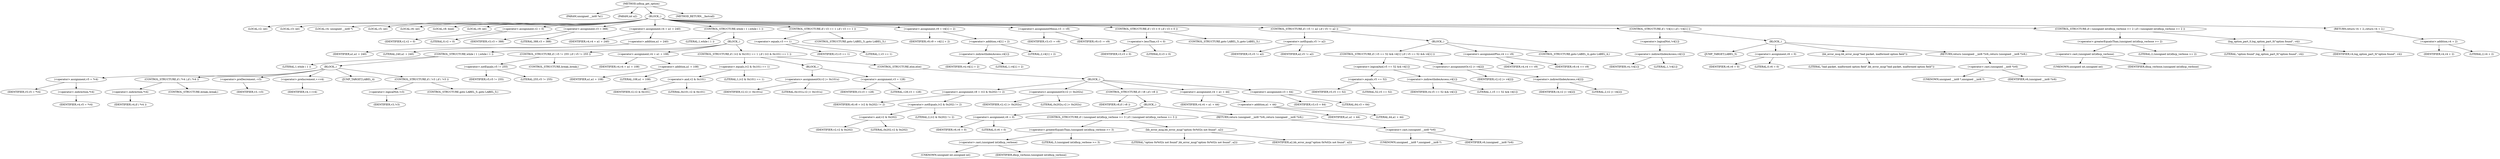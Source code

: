 digraph udhcp_get_option {  
"1000108" [label = "(METHOD,udhcp_get_option)" ]
"1000109" [label = "(PARAM,unsigned __int8 *a1)" ]
"1000110" [label = "(PARAM,int a2)" ]
"1000111" [label = "(BLOCK,,)" ]
"1000112" [label = "(LOCAL,v2: int)" ]
"1000113" [label = "(LOCAL,v3: int)" ]
"1000114" [label = "(LOCAL,v4: unsigned __int8 *)" ]
"1000115" [label = "(LOCAL,v5: int)" ]
"1000116" [label = "(LOCAL,v6: int)" ]
"1000117" [label = "(LOCAL,v8: bool)" ]
"1000118" [label = "(LOCAL,v9: int)" ]
"1000119" [label = "(<operator>.assignment,v2 = 0)" ]
"1000120" [label = "(IDENTIFIER,v2,v2 = 0)" ]
"1000121" [label = "(LITERAL,0,v2 = 0)" ]
"1000122" [label = "(<operator>.assignment,v3 = 388)" ]
"1000123" [label = "(IDENTIFIER,v3,v3 = 388)" ]
"1000124" [label = "(LITERAL,388,v3 = 388)" ]
"1000125" [label = "(<operator>.assignment,v4 = a1 + 240)" ]
"1000126" [label = "(IDENTIFIER,v4,v4 = a1 + 240)" ]
"1000127" [label = "(<operator>.addition,a1 + 240)" ]
"1000128" [label = "(IDENTIFIER,a1,a1 + 240)" ]
"1000129" [label = "(LITERAL,240,a1 + 240)" ]
"1000130" [label = "(CONTROL_STRUCTURE,while ( 1 ),while ( 1 ))" ]
"1000131" [label = "(LITERAL,1,while ( 1 ))" ]
"1000132" [label = "(BLOCK,,)" ]
"1000133" [label = "(CONTROL_STRUCTURE,while ( 1 ),while ( 1 ))" ]
"1000134" [label = "(LITERAL,1,while ( 1 ))" ]
"1000135" [label = "(BLOCK,,)" ]
"1000136" [label = "(<operator>.assignment,v5 = *v4)" ]
"1000137" [label = "(IDENTIFIER,v5,v5 = *v4)" ]
"1000138" [label = "(<operator>.indirection,*v4)" ]
"1000139" [label = "(IDENTIFIER,v4,v5 = *v4)" ]
"1000140" [label = "(CONTROL_STRUCTURE,if ( *v4 ),if ( *v4 ))" ]
"1000141" [label = "(<operator>.indirection,*v4)" ]
"1000142" [label = "(IDENTIFIER,v4,if ( *v4 ))" ]
"1000143" [label = "(CONTROL_STRUCTURE,break;,break;)" ]
"1000144" [label = "(<operator>.preDecrement,--v3)" ]
"1000145" [label = "(IDENTIFIER,v3,--v3)" ]
"1000146" [label = "(<operator>.preIncrement,++v4)" ]
"1000147" [label = "(IDENTIFIER,v4,++v4)" ]
"1000148" [label = "(JUMP_TARGET,LABEL_4)" ]
"1000149" [label = "(CONTROL_STRUCTURE,if ( !v3 ),if ( !v3 ))" ]
"1000150" [label = "(<operator>.logicalNot,!v3)" ]
"1000151" [label = "(IDENTIFIER,v3,!v3)" ]
"1000152" [label = "(CONTROL_STRUCTURE,goto LABEL_5;,goto LABEL_5;)" ]
"1000153" [label = "(CONTROL_STRUCTURE,if ( v5 != 255 ),if ( v5 != 255 ))" ]
"1000154" [label = "(<operator>.notEquals,v5 != 255)" ]
"1000155" [label = "(IDENTIFIER,v5,v5 != 255)" ]
"1000156" [label = "(LITERAL,255,v5 != 255)" ]
"1000157" [label = "(CONTROL_STRUCTURE,break;,break;)" ]
"1000158" [label = "(<operator>.assignment,v4 = a1 + 108)" ]
"1000159" [label = "(IDENTIFIER,v4,v4 = a1 + 108)" ]
"1000160" [label = "(<operator>.addition,a1 + 108)" ]
"1000161" [label = "(IDENTIFIER,a1,a1 + 108)" ]
"1000162" [label = "(LITERAL,108,a1 + 108)" ]
"1000163" [label = "(CONTROL_STRUCTURE,if ( (v2 & 0x101) == 1 ),if ( (v2 & 0x101) == 1 ))" ]
"1000164" [label = "(<operator>.equals,(v2 & 0x101) == 1)" ]
"1000165" [label = "(<operator>.and,v2 & 0x101)" ]
"1000166" [label = "(IDENTIFIER,v2,v2 & 0x101)" ]
"1000167" [label = "(LITERAL,0x101,v2 & 0x101)" ]
"1000168" [label = "(LITERAL,1,(v2 & 0x101) == 1)" ]
"1000169" [label = "(BLOCK,,)" ]
"1000170" [label = "(<operators>.assignmentOr,v2 |= 0x101u)" ]
"1000171" [label = "(IDENTIFIER,v2,v2 |= 0x101u)" ]
"1000172" [label = "(LITERAL,0x101u,v2 |= 0x101u)" ]
"1000173" [label = "(<operator>.assignment,v3 = 128)" ]
"1000174" [label = "(IDENTIFIER,v3,v3 = 128)" ]
"1000175" [label = "(LITERAL,128,v3 = 128)" ]
"1000176" [label = "(CONTROL_STRUCTURE,else,else)" ]
"1000177" [label = "(BLOCK,,)" ]
"1000178" [label = "(<operator>.assignment,v8 = (v2 & 0x202) != 2)" ]
"1000179" [label = "(IDENTIFIER,v8,v8 = (v2 & 0x202) != 2)" ]
"1000180" [label = "(<operator>.notEquals,(v2 & 0x202) != 2)" ]
"1000181" [label = "(<operator>.and,v2 & 0x202)" ]
"1000182" [label = "(IDENTIFIER,v2,v2 & 0x202)" ]
"1000183" [label = "(LITERAL,0x202,v2 & 0x202)" ]
"1000184" [label = "(LITERAL,2,(v2 & 0x202) != 2)" ]
"1000185" [label = "(<operators>.assignmentOr,v2 |= 0x202u)" ]
"1000186" [label = "(IDENTIFIER,v2,v2 |= 0x202u)" ]
"1000187" [label = "(LITERAL,0x202u,v2 |= 0x202u)" ]
"1000188" [label = "(CONTROL_STRUCTURE,if ( v8 ),if ( v8 ))" ]
"1000189" [label = "(IDENTIFIER,v8,if ( v8 ))" ]
"1000190" [label = "(BLOCK,,)" ]
"1000191" [label = "(<operator>.assignment,v6 = 0)" ]
"1000192" [label = "(IDENTIFIER,v6,v6 = 0)" ]
"1000193" [label = "(LITERAL,0,v6 = 0)" ]
"1000194" [label = "(CONTROL_STRUCTURE,if ( (unsigned int)dhcp_verbose >= 3 ),if ( (unsigned int)dhcp_verbose >= 3 ))" ]
"1000195" [label = "(<operator>.greaterEqualsThan,(unsigned int)dhcp_verbose >= 3)" ]
"1000196" [label = "(<operator>.cast,(unsigned int)dhcp_verbose)" ]
"1000197" [label = "(UNKNOWN,unsigned int,unsigned int)" ]
"1000198" [label = "(IDENTIFIER,dhcp_verbose,(unsigned int)dhcp_verbose)" ]
"1000199" [label = "(LITERAL,3,(unsigned int)dhcp_verbose >= 3)" ]
"1000200" [label = "(bb_error_msg,bb_error_msg(\"option 0x%02x not found\", a2))" ]
"1000201" [label = "(LITERAL,\"option 0x%02x not found\",bb_error_msg(\"option 0x%02x not found\", a2))" ]
"1000202" [label = "(IDENTIFIER,a2,bb_error_msg(\"option 0x%02x not found\", a2))" ]
"1000203" [label = "(RETURN,return (unsigned __int8 *)v6;,return (unsigned __int8 *)v6;)" ]
"1000204" [label = "(<operator>.cast,(unsigned __int8 *)v6)" ]
"1000205" [label = "(UNKNOWN,unsigned __int8 *,unsigned __int8 *)" ]
"1000206" [label = "(IDENTIFIER,v6,(unsigned __int8 *)v6)" ]
"1000207" [label = "(<operator>.assignment,v4 = a1 + 44)" ]
"1000208" [label = "(IDENTIFIER,v4,v4 = a1 + 44)" ]
"1000209" [label = "(<operator>.addition,a1 + 44)" ]
"1000210" [label = "(IDENTIFIER,a1,a1 + 44)" ]
"1000211" [label = "(LITERAL,44,a1 + 44)" ]
"1000212" [label = "(<operator>.assignment,v3 = 64)" ]
"1000213" [label = "(IDENTIFIER,v3,v3 = 64)" ]
"1000214" [label = "(LITERAL,64,v3 = 64)" ]
"1000215" [label = "(CONTROL_STRUCTURE,if ( v3 == 1 ),if ( v3 == 1 ))" ]
"1000216" [label = "(<operator>.equals,v3 == 1)" ]
"1000217" [label = "(IDENTIFIER,v3,v3 == 1)" ]
"1000218" [label = "(LITERAL,1,v3 == 1)" ]
"1000219" [label = "(CONTROL_STRUCTURE,goto LABEL_5;,goto LABEL_5;)" ]
"1000220" [label = "(<operator>.assignment,v9 = v4[1] + 2)" ]
"1000221" [label = "(IDENTIFIER,v9,v9 = v4[1] + 2)" ]
"1000222" [label = "(<operator>.addition,v4[1] + 2)" ]
"1000223" [label = "(<operator>.indirectIndexAccess,v4[1])" ]
"1000224" [label = "(IDENTIFIER,v4,v4[1] + 2)" ]
"1000225" [label = "(LITERAL,1,v4[1] + 2)" ]
"1000226" [label = "(LITERAL,2,v4[1] + 2)" ]
"1000227" [label = "(<operator>.assignmentMinus,v3 -= v9)" ]
"1000228" [label = "(IDENTIFIER,v3,v3 -= v9)" ]
"1000229" [label = "(IDENTIFIER,v9,v3 -= v9)" ]
"1000230" [label = "(CONTROL_STRUCTURE,if ( v3 < 0 ),if ( v3 < 0 ))" ]
"1000231" [label = "(<operator>.lessThan,v3 < 0)" ]
"1000232" [label = "(IDENTIFIER,v3,v3 < 0)" ]
"1000233" [label = "(LITERAL,0,v3 < 0)" ]
"1000234" [label = "(CONTROL_STRUCTURE,goto LABEL_5;,goto LABEL_5;)" ]
"1000235" [label = "(CONTROL_STRUCTURE,if ( v5 != a2 ),if ( v5 != a2 ))" ]
"1000236" [label = "(<operator>.notEquals,v5 != a2)" ]
"1000237" [label = "(IDENTIFIER,v5,v5 != a2)" ]
"1000238" [label = "(IDENTIFIER,a2,v5 != a2)" ]
"1000239" [label = "(BLOCK,,)" ]
"1000240" [label = "(CONTROL_STRUCTURE,if ( v5 == 52 && v4[1] ),if ( v5 == 52 && v4[1] ))" ]
"1000241" [label = "(<operator>.logicalAnd,v5 == 52 && v4[1])" ]
"1000242" [label = "(<operator>.equals,v5 == 52)" ]
"1000243" [label = "(IDENTIFIER,v5,v5 == 52)" ]
"1000244" [label = "(LITERAL,52,v5 == 52)" ]
"1000245" [label = "(<operator>.indirectIndexAccess,v4[1])" ]
"1000246" [label = "(IDENTIFIER,v4,v5 == 52 && v4[1])" ]
"1000247" [label = "(LITERAL,1,v5 == 52 && v4[1])" ]
"1000248" [label = "(<operators>.assignmentOr,v2 |= v4[2])" ]
"1000249" [label = "(IDENTIFIER,v2,v2 |= v4[2])" ]
"1000250" [label = "(<operator>.indirectIndexAccess,v4[2])" ]
"1000251" [label = "(IDENTIFIER,v4,v2 |= v4[2])" ]
"1000252" [label = "(LITERAL,2,v2 |= v4[2])" ]
"1000253" [label = "(<operator>.assignmentPlus,v4 += v9)" ]
"1000254" [label = "(IDENTIFIER,v4,v4 += v9)" ]
"1000255" [label = "(IDENTIFIER,v9,v4 += v9)" ]
"1000256" [label = "(CONTROL_STRUCTURE,goto LABEL_4;,goto LABEL_4;)" ]
"1000257" [label = "(CONTROL_STRUCTURE,if ( !v4[1] ),if ( !v4[1] ))" ]
"1000258" [label = "(<operator>.logicalNot,!v4[1])" ]
"1000259" [label = "(<operator>.indirectIndexAccess,v4[1])" ]
"1000260" [label = "(IDENTIFIER,v4,!v4[1])" ]
"1000261" [label = "(LITERAL,1,!v4[1])" ]
"1000262" [label = "(BLOCK,,)" ]
"1000263" [label = "(JUMP_TARGET,LABEL_5)" ]
"1000264" [label = "(<operator>.assignment,v6 = 0)" ]
"1000265" [label = "(IDENTIFIER,v6,v6 = 0)" ]
"1000266" [label = "(LITERAL,0,v6 = 0)" ]
"1000267" [label = "(bb_error_msg,bb_error_msg(\"bad packet, malformed option field\"))" ]
"1000268" [label = "(LITERAL,\"bad packet, malformed option field\",bb_error_msg(\"bad packet, malformed option field\"))" ]
"1000269" [label = "(RETURN,return (unsigned __int8 *)v6;,return (unsigned __int8 *)v6;)" ]
"1000270" [label = "(<operator>.cast,(unsigned __int8 *)v6)" ]
"1000271" [label = "(UNKNOWN,unsigned __int8 *,unsigned __int8 *)" ]
"1000272" [label = "(IDENTIFIER,v6,(unsigned __int8 *)v6)" ]
"1000273" [label = "(CONTROL_STRUCTURE,if ( (unsigned int)dhcp_verbose >= 2 ),if ( (unsigned int)dhcp_verbose >= 2 ))" ]
"1000274" [label = "(<operator>.greaterEqualsThan,(unsigned int)dhcp_verbose >= 2)" ]
"1000275" [label = "(<operator>.cast,(unsigned int)dhcp_verbose)" ]
"1000276" [label = "(UNKNOWN,unsigned int,unsigned int)" ]
"1000277" [label = "(IDENTIFIER,dhcp_verbose,(unsigned int)dhcp_verbose)" ]
"1000278" [label = "(LITERAL,2,(unsigned int)dhcp_verbose >= 2)" ]
"1000279" [label = "(log_option_part_0,log_option_part_0(\"option found\", v4))" ]
"1000280" [label = "(LITERAL,\"option found\",log_option_part_0(\"option found\", v4))" ]
"1000281" [label = "(IDENTIFIER,v4,log_option_part_0(\"option found\", v4))" ]
"1000282" [label = "(RETURN,return v4 + 2;,return v4 + 2;)" ]
"1000283" [label = "(<operator>.addition,v4 + 2)" ]
"1000284" [label = "(IDENTIFIER,v4,v4 + 2)" ]
"1000285" [label = "(LITERAL,2,v4 + 2)" ]
"1000286" [label = "(METHOD_RETURN,__fastcall)" ]
  "1000108" -> "1000109" 
  "1000108" -> "1000110" 
  "1000108" -> "1000111" 
  "1000108" -> "1000286" 
  "1000111" -> "1000112" 
  "1000111" -> "1000113" 
  "1000111" -> "1000114" 
  "1000111" -> "1000115" 
  "1000111" -> "1000116" 
  "1000111" -> "1000117" 
  "1000111" -> "1000118" 
  "1000111" -> "1000119" 
  "1000111" -> "1000122" 
  "1000111" -> "1000125" 
  "1000111" -> "1000130" 
  "1000111" -> "1000215" 
  "1000111" -> "1000220" 
  "1000111" -> "1000227" 
  "1000111" -> "1000230" 
  "1000111" -> "1000235" 
  "1000111" -> "1000257" 
  "1000111" -> "1000273" 
  "1000111" -> "1000282" 
  "1000119" -> "1000120" 
  "1000119" -> "1000121" 
  "1000122" -> "1000123" 
  "1000122" -> "1000124" 
  "1000125" -> "1000126" 
  "1000125" -> "1000127" 
  "1000127" -> "1000128" 
  "1000127" -> "1000129" 
  "1000130" -> "1000131" 
  "1000130" -> "1000132" 
  "1000132" -> "1000133" 
  "1000132" -> "1000153" 
  "1000132" -> "1000158" 
  "1000132" -> "1000163" 
  "1000133" -> "1000134" 
  "1000133" -> "1000135" 
  "1000135" -> "1000136" 
  "1000135" -> "1000140" 
  "1000135" -> "1000144" 
  "1000135" -> "1000146" 
  "1000135" -> "1000148" 
  "1000135" -> "1000149" 
  "1000136" -> "1000137" 
  "1000136" -> "1000138" 
  "1000138" -> "1000139" 
  "1000140" -> "1000141" 
  "1000140" -> "1000143" 
  "1000141" -> "1000142" 
  "1000144" -> "1000145" 
  "1000146" -> "1000147" 
  "1000149" -> "1000150" 
  "1000149" -> "1000152" 
  "1000150" -> "1000151" 
  "1000153" -> "1000154" 
  "1000153" -> "1000157" 
  "1000154" -> "1000155" 
  "1000154" -> "1000156" 
  "1000158" -> "1000159" 
  "1000158" -> "1000160" 
  "1000160" -> "1000161" 
  "1000160" -> "1000162" 
  "1000163" -> "1000164" 
  "1000163" -> "1000169" 
  "1000163" -> "1000176" 
  "1000164" -> "1000165" 
  "1000164" -> "1000168" 
  "1000165" -> "1000166" 
  "1000165" -> "1000167" 
  "1000169" -> "1000170" 
  "1000169" -> "1000173" 
  "1000170" -> "1000171" 
  "1000170" -> "1000172" 
  "1000173" -> "1000174" 
  "1000173" -> "1000175" 
  "1000176" -> "1000177" 
  "1000177" -> "1000178" 
  "1000177" -> "1000185" 
  "1000177" -> "1000188" 
  "1000177" -> "1000207" 
  "1000177" -> "1000212" 
  "1000178" -> "1000179" 
  "1000178" -> "1000180" 
  "1000180" -> "1000181" 
  "1000180" -> "1000184" 
  "1000181" -> "1000182" 
  "1000181" -> "1000183" 
  "1000185" -> "1000186" 
  "1000185" -> "1000187" 
  "1000188" -> "1000189" 
  "1000188" -> "1000190" 
  "1000190" -> "1000191" 
  "1000190" -> "1000194" 
  "1000190" -> "1000203" 
  "1000191" -> "1000192" 
  "1000191" -> "1000193" 
  "1000194" -> "1000195" 
  "1000194" -> "1000200" 
  "1000195" -> "1000196" 
  "1000195" -> "1000199" 
  "1000196" -> "1000197" 
  "1000196" -> "1000198" 
  "1000200" -> "1000201" 
  "1000200" -> "1000202" 
  "1000203" -> "1000204" 
  "1000204" -> "1000205" 
  "1000204" -> "1000206" 
  "1000207" -> "1000208" 
  "1000207" -> "1000209" 
  "1000209" -> "1000210" 
  "1000209" -> "1000211" 
  "1000212" -> "1000213" 
  "1000212" -> "1000214" 
  "1000215" -> "1000216" 
  "1000215" -> "1000219" 
  "1000216" -> "1000217" 
  "1000216" -> "1000218" 
  "1000220" -> "1000221" 
  "1000220" -> "1000222" 
  "1000222" -> "1000223" 
  "1000222" -> "1000226" 
  "1000223" -> "1000224" 
  "1000223" -> "1000225" 
  "1000227" -> "1000228" 
  "1000227" -> "1000229" 
  "1000230" -> "1000231" 
  "1000230" -> "1000234" 
  "1000231" -> "1000232" 
  "1000231" -> "1000233" 
  "1000235" -> "1000236" 
  "1000235" -> "1000239" 
  "1000236" -> "1000237" 
  "1000236" -> "1000238" 
  "1000239" -> "1000240" 
  "1000239" -> "1000253" 
  "1000239" -> "1000256" 
  "1000240" -> "1000241" 
  "1000240" -> "1000248" 
  "1000241" -> "1000242" 
  "1000241" -> "1000245" 
  "1000242" -> "1000243" 
  "1000242" -> "1000244" 
  "1000245" -> "1000246" 
  "1000245" -> "1000247" 
  "1000248" -> "1000249" 
  "1000248" -> "1000250" 
  "1000250" -> "1000251" 
  "1000250" -> "1000252" 
  "1000253" -> "1000254" 
  "1000253" -> "1000255" 
  "1000257" -> "1000258" 
  "1000257" -> "1000262" 
  "1000258" -> "1000259" 
  "1000259" -> "1000260" 
  "1000259" -> "1000261" 
  "1000262" -> "1000263" 
  "1000262" -> "1000264" 
  "1000262" -> "1000267" 
  "1000262" -> "1000269" 
  "1000264" -> "1000265" 
  "1000264" -> "1000266" 
  "1000267" -> "1000268" 
  "1000269" -> "1000270" 
  "1000270" -> "1000271" 
  "1000270" -> "1000272" 
  "1000273" -> "1000274" 
  "1000273" -> "1000279" 
  "1000274" -> "1000275" 
  "1000274" -> "1000278" 
  "1000275" -> "1000276" 
  "1000275" -> "1000277" 
  "1000279" -> "1000280" 
  "1000279" -> "1000281" 
  "1000282" -> "1000283" 
  "1000283" -> "1000284" 
  "1000283" -> "1000285" 
}
